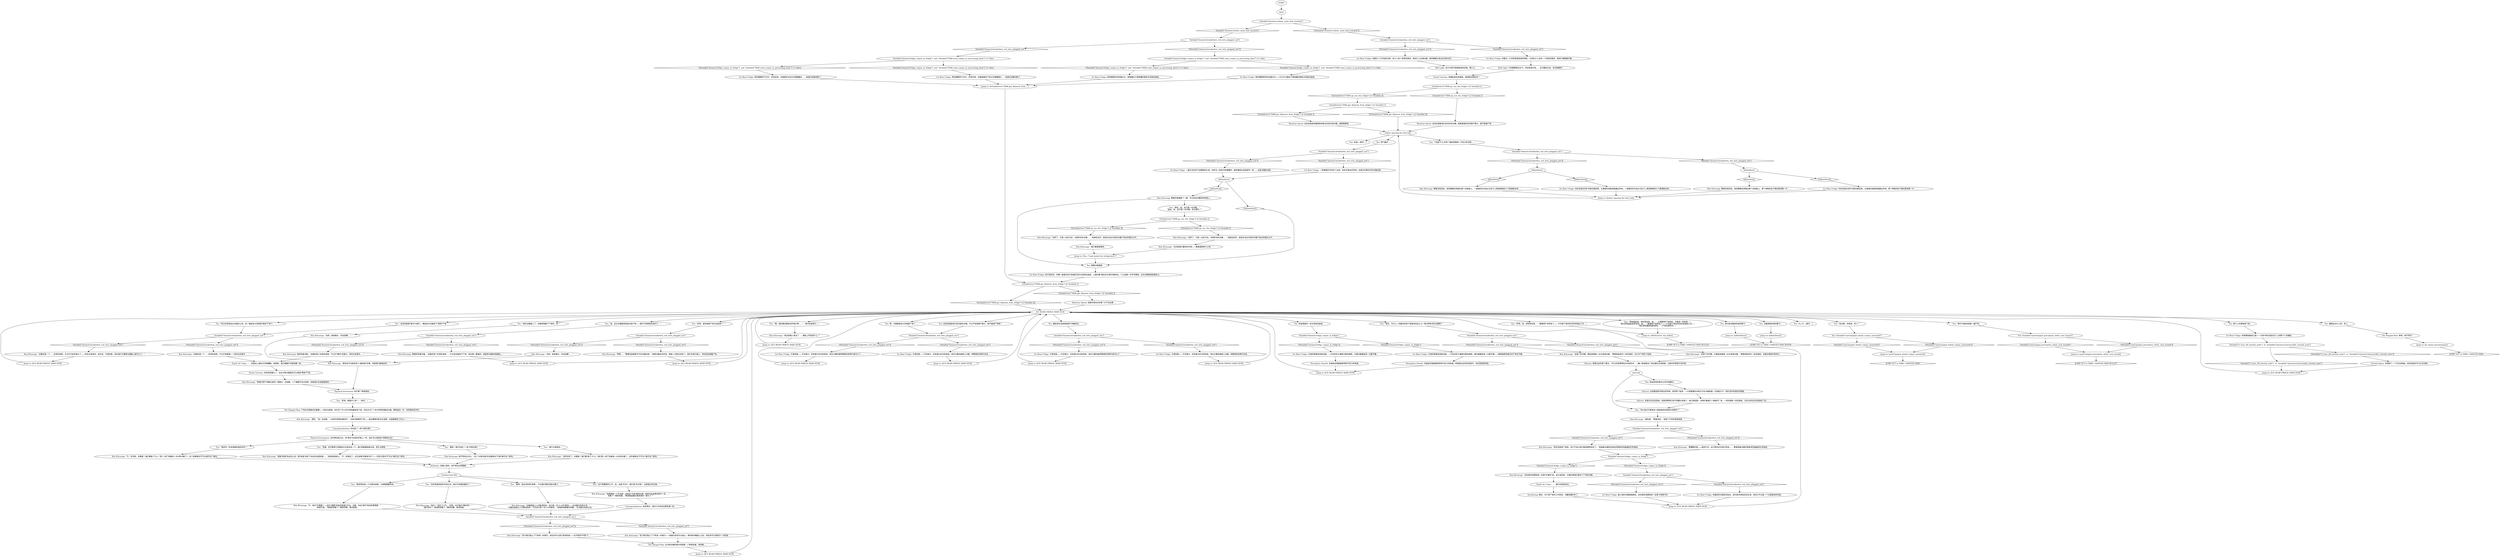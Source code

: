 # DOOMED / ICE BEAR FRIDGE
# 1. Has a note inside that points to the frozen ice cream maker that has the filament memory stored inside.
#2. Reacting to the fact that there's a giant ice bear fridge still running them a loss.
#3. This is where you put the hanged man. If hub reached then this is an instant solution for TASK.find_fridge / If has TASK.find_fridge then this is the solution.
#4. The fridge can be turned off from the breaker box.
# ==================================================
digraph G {
	  0 [label="START"];
	  1 [label="input"];
	  2 [label="Shivers: 女孩跑到街市档位的时候，突然哭了起来：一只恶狠狠的冰熊正守在冰箱前面！它扬起爪子，想拦住所有潜在的顾客。"];
	  3 [label="You: “喂，我好像没看到场外拷贝啊……”（再次检查架子。）"];
	  4 [label="Kim Kitsuragi: 他研究着冰箱。“这确实是个反常的选择，不过它*确实*足够大。而且也足够冷……”"];
	  5 [label="Physical Instrument: 这件事完成之后，你*绝对*应该好好喝上一杯。或许可以再来些*异教徒仪式*。"];
	  6 [label="You: “好吧，金。把他带走吧。”（警督把尸体带走了——今天剩下来的时间你将独自工作。）"];
	  7 [label="IsKimHere()"];
	  8 [label="IsKimHere()", shape=diamond];
	  9 [label="!(IsKimHere())", shape=diamond];
	  10 [label="Kim Kitsuragi: “漂亮，”他一边说着，一边用手帕擦拭着双手。“冰熊冰箱里的尸体——我当警察的职业生涯里，这是最棒的工作之一。”"];
	  11 [label="You: “真的吗？你觉得做的挺好的吗？”"];
	  12 [label="You: “是啊，我也没有很*得意*，不过我们确实找到冰箱了。”"];
	  13 [label="Kim Kitsuragi: “那我们把尸体搬过来吧？我搬头，你抬脚。上下楼梯不会太容易，但是我们应该能做到的。”"];
	  14 [label="Variable[\"doomed.breakerbox_red_wire_plugged_out\"]"];
	  15 [label="Variable[\"doomed.breakerbox_red_wire_plugged_out\"]", shape=diamond];
	  16 [label="!(Variable[\"doomed.breakerbox_red_wire_plugged_out\"])", shape=diamond];
	  17 [label="Jump to: [IsTaskActive(\"TASK.get_filament_from ...]"];
	  18 [label="Variable[\"doomed.breakerbox_red_wire_plugged_out\"]"];
	  19 [label="Variable[\"doomed.breakerbox_red_wire_plugged_out\"]", shape=diamond];
	  20 [label="!(Variable[\"doomed.breakerbox_red_wire_plugged_out\"])", shape=diamond];
	  21 [label="Jump to: [ICE BEAR FRIDGE MAIN HUB]"];
	  22 [label="Kim Kitsuragi: “我们看看里面吧。”"];
	  23 [label="Esprit de Corps: ……但是这上面的光学很糟糕，他想到。我们需要尽可能安静一些。"];
	  24 [label="Conceptualization: 你创造了一具*冰熊石棺*。"];
	  25 [label="Conceptualization: 他说得对。他的工作肯定会更拘谨一些。"];
	  26 [label="Kim Kitsuragi: “至少我们阻止了尸体进一步腐烂。现在你可以进行其他检查——在可控的*环境*下。”"];
	  27 [label="Kim Kitsuragi: “当然了。只是一台巨大的、冰熊形状的冰箱……”他放松双手，脸庞沐浴在开启的冰箱门发出的强光之中。"];
	  28 [label="You: 看看冰箱里面。"];
	  29 [label="Perception (Smell): 包装纸还残留着香草和巧克力的味道。"];
	  30 [label="Visual Calculus: 你的视觉确认了：这台冰熊冰箱里还可以再放*两具*尸体。"];
	  31 [label="Physical Instrument: 你们俩？那很容易。"];
	  32 [label="Jump to: [XP.discover_the_bullet]"];
	  33 [label="Reaction Speed: 这肯定就是苏娜提到的那台巨型冰熊冰箱。看看里面吧。"];
	  34 [label="IsTaskActive(\"TASK.go_see_the_fridge\")--[[ Variable[ ]]"];
	  35 [label="IsTaskActive(\"TASK.go_see_the_fridge\")--[[ Variable[ ]]", shape=diamond];
	  36 [label="!(IsTaskActive(\"TASK.go_see_the_fridge\")--[[ Variable[ ]])", shape=diamond];
	  37 [label="You: “我觉得这是一个光荣的成就，大家都需要听到。”"];
	  38 [label="Variable[\"doomed.fridge_corpse_in_fridge\"]  and  Variable[\"TASK.send_corpse_to_processing_done\"] == false"];
	  39 [label="Variable[\"doomed.fridge_corpse_in_fridge\"]  and  Variable[\"TASK.send_corpse_to_processing_done\"] == false", shape=diamond];
	  40 [label="!(Variable[\"doomed.fridge_corpse_in_fridge\"]  and  Variable[\"TASK.send_corpse_to_processing_done\"] == false)", shape=diamond];
	  41 [label="Jump to: [ICE BEAR FRIDGE MAIN HUB]"];
	  42 [label="Jump to: [ICE BEAR FRIDGE MAIN HUB]"];
	  43 [label="You: 再次尝试脱掉死者的靴子。"];
	  44 [label="You: “看啦！我们创造了一具*冰熊石棺*。”"];
	  45 [label="Half Light: 这只冰熊可是超级食肉动物。要小心。"];
	  46 [label="Ice Bear Fridge: 一股冰冷的空气迎面朝你扑来。你听见一阵低沉的嘟囔声，就好像熊在自我调节一样……这是冰箱的内部。"];
	  47 [label="You: 关上门。[离开。]"];
	  48 [label="Kim Kitsuragi: “当然没有了。你看看！我们都*做了*什么？我们把一具尸体塞进一台冰熊冰箱了。这件事绝对*不可以*离开这个房间。”"];
	  49 [label="Kim Kitsuragi: 警督没有回话。他的眼睛还停留在那个动物身上。那个神秘的肚子隔间里漆黑一片……"];
	  50 [label="Visual Calculus: 熊看起来异常逼真。难道是动物标本？"];
	  51 [label="Shivers: 母亲冲过去安抚她，但是菲费特已经不想要冰淇淋了，她只想回家。冰熊盯着她们一路离开广场。一阵风卷起一张包装纸，正好从哭泣的女孩身边飞过……"];
	  52 [label="Ice Bear Fridge: 它很完美——不仅够大，还有强力的冷却系统。现在只要你能插上冰箱，把警督找来帮忙的话……"];
	  53 [label="You: “没错。这可要举行异教徒仪式来庆祝一下。我们把蜂蜜酒拿出来，把它点燃吧。”"];
	  54 [label="Variable[\"doomed.fridge_corpse_in_fridge\"]"];
	  55 [label="Variable[\"doomed.fridge_corpse_in_fridge\"]", shape=diamond];
	  56 [label="!(Variable[\"doomed.fridge_corpse_in_fridge\"])", shape=diamond];
	  57 [label="Kim Kitsuragi: “我知道，”警督说到，“真是个不幸的营销选择。”"];
	  58 [label="IsTaskActive(\"TASK.get_filament_from_fridge\")--[[ Variable[ ]]"];
	  59 [label="IsTaskActive(\"TASK.get_filament_from_fridge\")--[[ Variable[ ]]", shape=diamond];
	  60 [label="!(IsTaskActive(\"TASK.get_filament_from_fridge\")--[[ Variable[ ]])", shape=diamond];
	  61 [label="You: 嗯，冰箱看起来大的够放尸体了……"];
	  62 [label="Jump to: [yard.hanged_inland_corpse_answered]"];
	  63 [label="You: “*这是*什么东西？看起来像是一只巨大的冰熊……”"];
	  64 [label="Kim Kitsuragi: “更糟糕的是——直到今天，这只熊还在花他们的钱……”警督指着冰箱外那条弯弯曲曲的红色电线。"];
	  65 [label="Half Light: 它的眼睛毫无生气，但还是很可怕……在它醒来之前，快点跑路吧！"];
	  66 [label="Variable[\"doomed.breakerbox_red_wire_plugged_out\"]"];
	  67 [label="Variable[\"doomed.breakerbox_red_wire_plugged_out\"]", shape=diamond];
	  68 [label="!(Variable[\"doomed.breakerbox_red_wire_plugged_out\"])", shape=diamond];
	  69 [label="Ice Bear Fridge: 一阵微弱的冷风吹了出来。你听见滴水的声响。这是正在解冻中的冰箱内部。"];
	  70 [label="Variable[\"doomed.breakerbox_red_wire_plugged_out\"]"];
	  71 [label="Variable[\"doomed.breakerbox_red_wire_plugged_out\"]", shape=diamond];
	  72 [label="!(Variable[\"doomed.breakerbox_red_wire_plugged_out\"])", shape=diamond];
	  73 [label="The Hanged Man: 尸体比你想象的还要重——而且也更臭。你们花了半小时才把他搬到地下室，然后又花了十多分钟把他塞进冰箱。警督退后一步，欣赏着你的杰作。"];
	  74 [label="Kim Kitsuragi: “正好是我们要找的东西——看看里面有什么吧。”"];
	  75 [label="Jump to: [ICE BEAR FRIDGE MAIN HUB]"];
	  76 [label="Kim Kitsuragi: “这确实是一个……反常的选择。不过它很宽敞——而且也足够冷……”"];
	  77 [label="Variable[\"doomed.breakerbox_red_wire_plugged_out\"]"];
	  78 [label="Variable[\"doomed.breakerbox_red_wire_plugged_out\"]", shape=diamond];
	  79 [label="!(Variable[\"doomed.breakerbox_red_wire_plugged_out\"])", shape=diamond];
	  80 [label="Jump to: [ICE BEAR FRIDGE MAIN HUB]"];
	  81 [label="Ice Bear Fridge: 通上电的冰箱嗡嗡直响。这玩意的电费账单一定是*灾难性*的。"];
	  82 [label="Kim Kitsuragi: “不。并没有。你看看！我们都做了什么？把*一具尸体塞进一台冰熊冰箱了*。这个故事绝对不可以离开这个房间。”"];
	  83 [label="You: 检查里面的一张冰淇淋包装纸。"];
	  84 [label="Kim Kitsuragi: “这是个好问题。看起来像是一台冰淇淋冰箱。”警督拿起其中一张包装纸，在灯光下研究了起来。"];
	  85 [label="Jump to: [ICE BEAR FRIDGE MAIN HUB]"];
	  86 [label="Ice Bear Fridge: 你看见一只可怕的冰熊，肚子上有个奇怪的隔间。隔间门上布满冰霜，熊的眼睛正发出红色的光芒。"];
	  87 [label="Variable[\"doomed.breakerbox_red_wire_plugged_out\"]"];
	  88 [label="Variable[\"doomed.breakerbox_red_wire_plugged_out\"]", shape=diamond];
	  89 [label="!(Variable[\"doomed.breakerbox_red_wire_plugged_out\"])", shape=diamond];
	  90 [label="You: “放松，金，这只是一台冰箱。”\n“放松，金，这只是一台冰箱，还记得吗？”"];
	  91 [label="Variable[\"doomed.breakerbox_red_wire_plugged_out\"]"];
	  92 [label="Variable[\"doomed.breakerbox_red_wire_plugged_out\"]", shape=diamond];
	  93 [label="!(Variable[\"doomed.breakerbox_red_wire_plugged_out\"])", shape=diamond];
	  94 [label="Jump to: [ICE BEAR FRIDGE MAIN HUB]"];
	  95 [label="Ice Bear Fridge: 熊的眼睛死气沉沉、空洞无神，冰箱里面的尸体正在慢慢腐烂……电源已经被切断了。"];
	  96 [label="You: “现在冰箱插上了。你能帮我搬下尸体吗，金？”"];
	  97 [label="Jump to: [ICE BEAR FRIDGE MAIN HUB]"];
	  98 [label="You: “好吧，是时候把尸体冰冻起来了！”"];
	  99 [label="Jump to: [ICE BEAR FRIDGE MAIN HUB]"];
	  100 [label="You: 后退。[离开。]"];
	  101 [label="Ice Bear Fridge: 你的话语在空旷的房间里回荡，与潮湿的地板砖碰撞出声响。一道强烈的光线从它肚子上那道神秘的小门里透射出来……"];
	  102 [label="Variable[\"doomed.breakerbox_red_wire_plugged_out\"]"];
	  103 [label="Variable[\"doomed.breakerbox_red_wire_plugged_out\"]", shape=diamond];
	  104 [label="!(Variable[\"doomed.breakerbox_red_wire_plugged_out\"])", shape=diamond];
	  105 [label="Ice Bear Fridge: 熊的眼睛仍然发着红光，照看着肚子里隐藏的那些冰淇淋包装纸。"];
	  106 [label="Kim Kitsuragi: “当然。我来搬头，你去抬脚……”"];
	  107 [label="The Hanged Man: 在冰熊冰箱的寒冰领域里，尸体跌坐着，等待着……"];
	  108 [label="You: “告诉我，你是谁，死人？”"];
	  109 [label="You: Variable[\"yard.hanged_inland_corpse_answered\"]"];
	  110 [label="Variable[\"yard.hanged_inland_corpse_answered\"]", shape=diamond];
	  111 [label="!(Variable[\"yard.hanged_inland_corpse_answered\"])", shape=diamond];
	  112 [label="Variable[\"doomed.breakerbox_red_wire_plugged_out\"]"];
	  113 [label="Variable[\"doomed.breakerbox_red_wire_plugged_out\"]", shape=diamond];
	  114 [label="!(Variable[\"doomed.breakerbox_red_wire_plugged_out\"])", shape=diamond];
	  115 [label="Shivers: 那是过去的某个夏天。5岁大的菲费特松开母亲的手，一蹦一跳地跑向广场对面的冰淇淋摊，口袋中的零钱叮当作响。"];
	  116 [label="Ice Bear Fridge: 它很完美——不仅够大，还有强力的冷却系统。现在只要你能把警督找来帮忙就可以了……"];
	  117 [label="Jump to: [You: \"Look inside the refrigerator.\"]"];
	  118 [label="Perception (Smell): 包装纸还残留着香草和巧克力的味道。即使是在这样的恶臭中，你还是感觉的到。"];
	  119 [label="Kim Kitsuragi: “这玩意的电费账单一定是*灾难性*的。话又说回来，它确实帮我们解决了尸体的问题……”"];
	  120 [label="You: “所以你觉得这台冰箱怎么样，金？看起来大的够放*两具*尸体了。”"];
	  121 [label="You: *再次*彻底地调查一遍尸体。"];
	  122 [label="You: Variable[\"yard.hanged_perception_white_oval_wound\"]"];
	  123 [label="Variable[\"yard.hanged_perception_white_oval_wound\"]", shape=diamond];
	  124 [label="!(Variable[\"yard.hanged_perception_white_oval_wound\"])", shape=diamond];
	  125 [label="Kim Kitsuragi: 警督没有回话。他的眼睛还停留在那个动物身上。一道强烈的光线从它肚子上那道神秘的小门里透射出来……"];
	  126 [label="You: “这不是警察的工作，金。这是*艺术*。我们是*艺术家*，这是我们的幻想。”"];
	  127 [label="You: “好吧，那就开工吧！”（拍手。）"];
	  128 [label="Jump to: [before opening the door hub]"];
	  129 [label="Variable[\"doomed.fridge_corpse_in_fridge\"]  and  Variable[\"TASK.send_corpse_to_processing_done\"] == false"];
	  130 [label="Variable[\"doomed.fridge_corpse_in_fridge\"]  and  Variable[\"TASK.send_corpse_to_processing_done\"] == false", shape=diamond];
	  131 [label="!(Variable[\"doomed.fridge_corpse_in_fridge\"]  and  Variable[\"TASK.send_corpse_to_processing_done\"] == false)", shape=diamond];
	  132 [label="You: 这肯定就是他们告诉我的冰箱。不过不知道够不够大，能不能放尸体呢？"];
	  133 [label="Variable[\"doomed.breakerbox_red_wire_plugged_out\"]"];
	  134 [label="Variable[\"doomed.breakerbox_red_wire_plugged_out\"]", shape=diamond];
	  135 [label="!(Variable[\"doomed.breakerbox_red_wire_plugged_out\"])", shape=diamond];
	  136 [label="Jump to: [IsKimHere()]"];
	  137 [label="You: 突如其来的寒冷让你开始颤抖。"];
	  138 [label="Esprit de Corps: ……我们还真是走运。"];
	  139 [label="Variable[\"doomed.breakerbox_red_wire_plugged_out\"]"];
	  140 [label="Variable[\"doomed.breakerbox_red_wire_plugged_out\"]", shape=diamond];
	  141 [label="!(Variable[\"doomed.breakerbox_red_wire_plugged_out\"])", shape=diamond];
	  142 [label="IsKimHere()"];
	  143 [label="IsKimHere()", shape=diamond];
	  144 [label="!(IsKimHere())", shape=diamond];
	  145 [label="Kim Kitsuragi: “那肯定不会是世界上*最容易*的事，但是我们能搞定的。”"];
	  146 [label="Kim Kitsuragi: 警督研究着冰箱。“这确实是个反常的选择……不过肯定能放下尸体。现在唯一要做的，就是把冰箱的电源插上。”"];
	  147 [label="Jump to: [yard.hanged_perception_white_oval_wound]"];
	  148 [label="The Hanged Man: 来吧，疯子罗尼！"];
	  149 [label="Kim Kitsuragi: “不。他们*不需要*——他们*需要*听到的是我们平淡、无聊、完全*保守*的凶杀案调查。”\n“希望不是。”他恼怒地看了一眼你的脚，紧闭双唇。"];
	  150 [label="Kim Kitsuragi: “肯定是被人拿走了……便条上写的是什么？”"];
	  151 [label="Jump to: [ICE BEAR FRIDGE MAIN HUB]"];
	  152 [label="Variable[\"doomed.breakerbox_red_wire_plugged_out\"]"];
	  153 [label="Variable[\"doomed.breakerbox_red_wire_plugged_out\"]", shape=diamond];
	  154 [label="!(Variable[\"doomed.breakerbox_red_wire_plugged_out\"])", shape=diamond];
	  155 [label="Kim Kitsuragi: “等等……”警督检查着黑乎乎的冰箱内部。“如果冰箱没开的话，那就一点用也没有了。我们先把它插上，然后回这里搬尸体。”"];
	  156 [label="IsTaskActive(\"TASK.go_see_the_fridge\")--[[ Variable[ ]]"];
	  157 [label="IsTaskActive(\"TASK.go_see_the_fridge\")--[[ Variable[ ]]", shape=diamond];
	  158 [label="!(IsTaskActive(\"TASK.go_see_the_fridge\")--[[ Variable[ ]])", shape=diamond];
	  159 [label="You: 试着脱掉死者的靴子。"];
	  160 [label="You: 把门撬开……"];
	  161 [label="Kim Kitsuragi: 警督往里面瞥了一眼，手已经扶在腰间的枪套上。"];
	  162 [label="Kim Kitsuragi: “如果我是一个艺术家，这肯定*不是*我的幻想。我的作品会更加保守一些……”\n他看了一眼你的脚。“那我猜盗墓也是表演的一部分了？”"];
	  163 [label="You: “金，这台冰箱看来很适合放尸体——我们不用再到处询问了。”"];
	  164 [label="You: 看起来应该很容易把尸体塞进去。"];
	  165 [label="Reaction Speed: 但是纤维内存在哪？它不在这里……"];
	  166 [label="Ice Bear Fridge: 熊的眼睛依然在发着红光——它正守卫着肚子里隐藏的那些冰淇淋包装纸。"];
	  167 [label="You: “这显然就是*那台*冰箱了。看起来大的能放下*两具*尸体。”"];
	  168 [label="Ice Bear Fridge: 它很完美——不仅够大，还有强力的冷却系统。现在只要你能把警督找来帮忙就可以了……"];
	  169 [label="IsTaskActive(\"TASK.get_filament_from_fridge\")--[[ Variable[ ]]"];
	  170 [label="IsTaskActive(\"TASK.get_filament_from_fridge\")--[[ Variable[ ]]", shape=diamond];
	  171 [label="!(IsTaskActive(\"TASK.get_filament_from_fridge\")--[[ Variable[ ]])", shape=diamond];
	  172 [label="Jump to: [IsKimHere()]"];
	  173 [label="Ice Bear Fridge: 架子是空的。你唯一能看见的只有皱巴巴的冰淇淋包装纸，上面印着*瑞瓦肖冰城*的商标名。门上贴着一份手写便条。这台冰箱真是有够巨大。"];
	  174 [label="sold hub"];
	  175 [label="Kim Kitsuragi: “这确实是一个……反常的选择。不过它已经足够大了——而且也足够冷。老实说，它很完美。现在我们只要把冰箱插上就可以了。”"];
	  176 [label="Ice Bear Fridge: 它很完美——不仅够大，还有强力的冷却系统。现在只要你能插上冰箱，把警督找来帮忙的话……"];
	  177 [label="Kim Kitsuragi: “当然了。只是一台巨大的、冰熊形状的冰箱……”他放松双手，脸庞沐浴在开启的冰箱门发出的强光之中。"];
	  178 [label="Kim Kitsuragi: “我就*知道*你会这么说！我*知道*这样下去肯定会提到酒……”他使劲摇摇头。“不。别再来了。这已经够*异教徒*的了——而且它绝对*不可以*离开这个房间。”"];
	  179 [label="Interfacing: 确实。对于验尸官的工作来说，冷藏肉要好多了。"];
	  180 [label="IsKimHere()"];
	  181 [label="IsKimHere()", shape=diamond];
	  182 [label="!(IsKimHere())", shape=diamond];
	  183 [label="You: “首先，为什么一间废弃的地下室里会有这么大一尊冰熊形状的冰箱啊？”"];
	  184 [label="Jump to: [ICE BEAR FRIDGE MAIN HUB]"];
	  185 [label="Ice Bear Fridge: 熊的眼睛死气沉沉，空洞无神，冰箱里的冰块正在慢慢融化……电源已经被切断了。"];
	  186 [label="Ice Bear Fridge: 光滑的玻璃包装纸后面，一只友好的卡通熊正朝你微笑。它跟冰箱看起来一点都不像。"];
	  187 [label="Kim Kitsuragi: “这是个好问题。它看起来像是一台冰淇淋冰箱。”警督拿起其中一张包装纸，试着在黑暗中研究它。"];
	  188 [label="Kim Kitsuragi: “当然。我来搬头，你去抬脚……”"];
	  189 [label="Kim Kitsuragi: “有吗？”他叹了口气。“好吧，也许我们*确实有*。”\n“我们有吗？”他恼怒地看了一眼你的脚，紧闭双唇。"];
	  190 [label="Ice Bear Fridge: 你的话语在空旷的房间里回荡，与潮湿的地板砖碰撞出声响。那个神秘的肚子隔间里漆黑一片……"];
	  191 [label="Kim Kitsuragi: “现在你拔掉了电线，至少不会让他们继续遭受损失了。”他指着冰箱旁边伸出的那条弯弯曲曲的红色电线。"];
	  192 [label="You: “把他装起来，然后带走吧，金。”（让警督把尸体带走，不做进一步检查。）\n“我们把他装起来带走吧，金。”（警督把尸体带走了——今天剩下来的时间你将独自工作。）\n“我们把他搬到锐影里吧。”（尸体处理完毕。）"];
	  193 [label="Jump to: [le corpse questionnaire]"];
	  194 [label="ICE BEAR FRIDGE MAIN HUB"];
	  195 [label="You: 把门上的便条取下来。"];
	  196 [label="Reaction Speed: 这肯定就是他们告诉你的冰箱。看看里面的空间够不够大，能不能放尸体。"];
	  197 [label="You: “我不太相信你。”"];
	  198 [label="Kim Kitsuragi: “冰箱是挺让人印象深刻的，这只是一次*小小的*胜利——在无数次失败之间。”\n“冰箱本身挺让人印象深刻的，不过这只是一次小小的胜利。”他恼怒地看着你的脚。“在无数次失败之间。”"];
	  199 [label="Authority: 他是认真的。他不想当冰熊警察。"];
	  200 [label="Ice Bear Fridge: 你面前的冰箱空空如也，因为制冷系统没有生效，现在它不过是一个过度放纵的衣柜。"];
	  201 [label="Variable[\"tc.turn_off_tutorial_node\"]  or  Variable[\"character.interactable_tutorial_seen\"]"];
	  202 [label="Variable[\"tc.turn_off_tutorial_node\"]  or  Variable[\"character.interactable_tutorial_seen\"]", shape=diamond];
	  203 [label="!(Variable[\"tc.turn_off_tutorial_node\"]  or  Variable[\"character.interactable_tutorial_seen\"])", shape=diamond];
	  204 [label="Tutorial Agent: 你得到了一个可互动物品。前往物品栏中与之互动吧。"];
	  205 [label="Ice Bear Fridge: 你看见一只冰熊若隐若现的阴影，它的肚子上还有一个奇怪的隔间。隔间门微微敞开着……"];
	  206 [label="Variable[\"doomed.breakerbox_red_wire_plugged_out\"]"];
	  207 [label="Variable[\"doomed.breakerbox_red_wire_plugged_out\"]", shape=diamond];
	  208 [label="!(Variable[\"doomed.breakerbox_red_wire_plugged_out\"])", shape=diamond];
	  209 [label="Ice Bear Fridge: 光滑的玻璃包装纸后面，一只友好的卡通熊在朝你微笑。跟冰箱看起来一点都不像——跟里面那具腐烂的尸体也不像。"];
	  210 [label="Kim Kitsuragi: “至少我们阻止了尸体进一步腐烂——或者应该说可以阻止，等你把冰箱插上之后。然后你可以再进行一次检查。”"];
	  211 [label="Ice Bear Fridge: 你把便条塞进口袋——*还有*把它固定在门上的那个小冰箱贴。"];
	  212 [label="Jump to: [ICE BEAR FRIDGE MAIN HUB]"];
	  213 [label="You: “所以他们打算用这个超级食肉动物卖冰淇淋吗？”"];
	  214 [label="Kim Kitsuragi: 他严肃地点点头。“这个*冰熊石棺*的话题绝对*不能*离开这个房间。”"];
	  215 [label="Variable[\"doomed.fridge_corpse_in_fridge\"]"];
	  216 [label="Variable[\"doomed.fridge_corpse_in_fridge\"]", shape=diamond];
	  217 [label="!(Variable[\"doomed.fridge_corpse_in_fridge\"])", shape=diamond];
	  218 [label="You: 跟我说点什么吧，死人。"];
	  220 [label="before opening the door hub"];
	  221 [label="Untitled hub (04)"];
	  222 [label="You: “在所有能用到的手段之间，我们已经做到最好了。”"];
	  223 [label="Variable[\"doomed.icebear_main_hub_reached\"]"];
	  224 [label="Variable[\"doomed.icebear_main_hub_reached\"]", shape=diamond];
	  225 [label="!(Variable[\"doomed.icebear_main_hub_reached\"])", shape=diamond];
	  6270409 [label="JUMP OUT to YARD / HANGED MAN BULLET", shape=diamond];
	  140462 [label="JUMP OUT to YARD / HANGED MAN", shape=diamond];
	  6270195 [label="JUMP OUT to YARD / HANGED MAN BULLET", shape=diamond];
	  140829 [label="JUMP OUT to YARD / HANGED MAN", shape=diamond];
	  9630046 [label="JUMP OUT to YARD / HANGED MAN BOOTS", shape=diamond];
	  0 -> 1
	  1 -> 223
	  2 -> 51
	  3 -> 150
	  4 -> 23
	  5 -> 53
	  5 -> 11
	  5 -> 44
	  5 -> 197
	  6 -> 32
	  7 -> 8
	  7 -> 9
	  8 -> 161
	  9 -> 28
	  10 -> 24
	  11 -> 82
	  12 -> 198
	  13 -> 31
	  14 -> 16
	  14 -> 15
	  15 -> 191
	  16 -> 64
	  17 -> 58
	  18 -> 19
	  18 -> 20
	  19 -> 175
	  20 -> 76
	  21 -> 194
	  22 -> 117
	  23 -> 30
	  24 -> 5
	  25 -> 87
	  26 -> 107
	  27 -> 22
	  28 -> 173
	  29 -> 94
	  30 -> 13
	  31 -> 127
	  32 -> 6270409
	  33 -> 220
	  34 -> 35
	  34 -> 36
	  35 -> 196
	  36 -> 169
	  37 -> 149
	  38 -> 40
	  38 -> 39
	  39 -> 166
	  40 -> 105
	  41 -> 194
	  42 -> 194
	  43 -> 136
	  44 -> 214
	  45 -> 50
	  46 -> 7
	  48 -> 199
	  49 -> 128
	  50 -> 34
	  51 -> 213
	  52 -> 97
	  53 -> 178
	  54 -> 56
	  54 -> 55
	  55 -> 119
	  56 -> 112
	  57 -> 14
	  58 -> 59
	  58 -> 60
	  59 -> 165
	  60 -> 194
	  61 -> 206
	  62 -> 140462
	  63 -> 102
	  64 -> 54
	  65 -> 50
	  66 -> 67
	  66 -> 68
	  67 -> 69
	  68 -> 46
	  69 -> 7
	  70 -> 72
	  70 -> 71
	  71 -> 129
	  72 -> 38
	  73 -> 10
	  74 -> 117
	  75 -> 194
	  76 -> 23
	  77 -> 78
	  77 -> 79
	  78 -> 155
	  79 -> 106
	  80 -> 194
	  81 -> 99
	  82 -> 199
	  83 -> 215
	  84 -> 115
	  85 -> 194
	  86 -> 45
	  87 -> 88
	  87 -> 89
	  88 -> 210
	  89 -> 26
	  90 -> 156
	  91 -> 92
	  91 -> 93
	  92 -> 187
	  93 -> 84
	  94 -> 194
	  95 -> 17
	  96 -> 188
	  97 -> 194
	  98 -> 77
	  99 -> 194
	  101 -> 128
	  102 -> 104
	  102 -> 103
	  103 -> 142
	  104 -> 180
	  105 -> 17
	  106 -> 145
	  107 -> 184
	  108 -> 109
	  109 -> 110
	  109 -> 111
	  110 -> 62
	  111 -> 62
	  112 -> 113
	  112 -> 114
	  113 -> 200
	  114 -> 81
	  115 -> 174
	  116 -> 75
	  117 -> 28
	  118 -> 94
	  119 -> 138
	  120 -> 18
	  121 -> 122
	  122 -> 123
	  122 -> 124
	  123 -> 147
	  124 -> 147
	  125 -> 128
	  126 -> 162
	  127 -> 73
	  128 -> 220
	  129 -> 130
	  129 -> 131
	  130 -> 95
	  131 -> 185
	  132 -> 206
	  133 -> 134
	  133 -> 135
	  134 -> 146
	  135 -> 4
	  136 -> 9630046
	  137 -> 2
	  138 -> 179
	  139 -> 140
	  139 -> 141
	  140 -> 205
	  141 -> 86
	  142 -> 144
	  142 -> 143
	  143 -> 49
	  144 -> 190
	  145 -> 31
	  146 -> 151
	  147 -> 6270195
	  148 -> 193
	  149 -> 87
	  150 -> 41
	  151 -> 194
	  152 -> 153
	  152 -> 154
	  153 -> 52
	  154 -> 116
	  155 -> 80
	  156 -> 157
	  156 -> 158
	  157 -> 177
	  158 -> 27
	  159 -> 172
	  160 -> 66
	  161 -> 90
	  161 -> 28
	  162 -> 25
	  163 -> 133
	  164 -> 152
	  165 -> 194
	  166 -> 17
	  167 -> 18
	  168 -> 42
	  169 -> 170
	  169 -> 171
	  170 -> 33
	  171 -> 220
	  172 -> 9630046
	  173 -> 58
	  174 -> 137
	  174 -> 213
	  175 -> 21
	  176 -> 85
	  177 -> 74
	  178 -> 199
	  179 -> 99
	  180 -> 181
	  180 -> 182
	  181 -> 125
	  182 -> 101
	  183 -> 91
	  184 -> 194
	  185 -> 17
	  186 -> 29
	  187 -> 115
	  188 -> 145
	  189 -> 87
	  190 -> 128
	  191 -> 54
	  192 -> 32
	  193 -> 140829
	  194 -> 3
	  194 -> 132
	  194 -> 6
	  194 -> 159
	  194 -> 163
	  194 -> 164
	  194 -> 167
	  194 -> 43
	  194 -> 47
	  194 -> 183
	  194 -> 61
	  194 -> 192
	  194 -> 195
	  194 -> 83
	  194 -> 218
	  194 -> 96
	  194 -> 98
	  194 -> 108
	  194 -> 120
	  194 -> 121
	  195 -> 211
	  196 -> 220
	  197 -> 48
	  198 -> 87
	  199 -> 221
	  200 -> 99
	  201 -> 202
	  201 -> 203
	  202 -> 212
	  203 -> 204
	  204 -> 212
	  205 -> 65
	  206 -> 208
	  206 -> 207
	  207 -> 176
	  208 -> 168
	  209 -> 118
	  210 -> 107
	  211 -> 201
	  212 -> 194
	  213 -> 57
	  214 -> 199
	  215 -> 216
	  215 -> 217
	  216 -> 209
	  217 -> 186
	  218 -> 148
	  220 -> 160
	  220 -> 100
	  220 -> 63
	  221 -> 126
	  221 -> 12
	  221 -> 37
	  221 -> 222
	  222 -> 189
	  223 -> 224
	  223 -> 225
	  224 -> 70
	  225 -> 139
}


